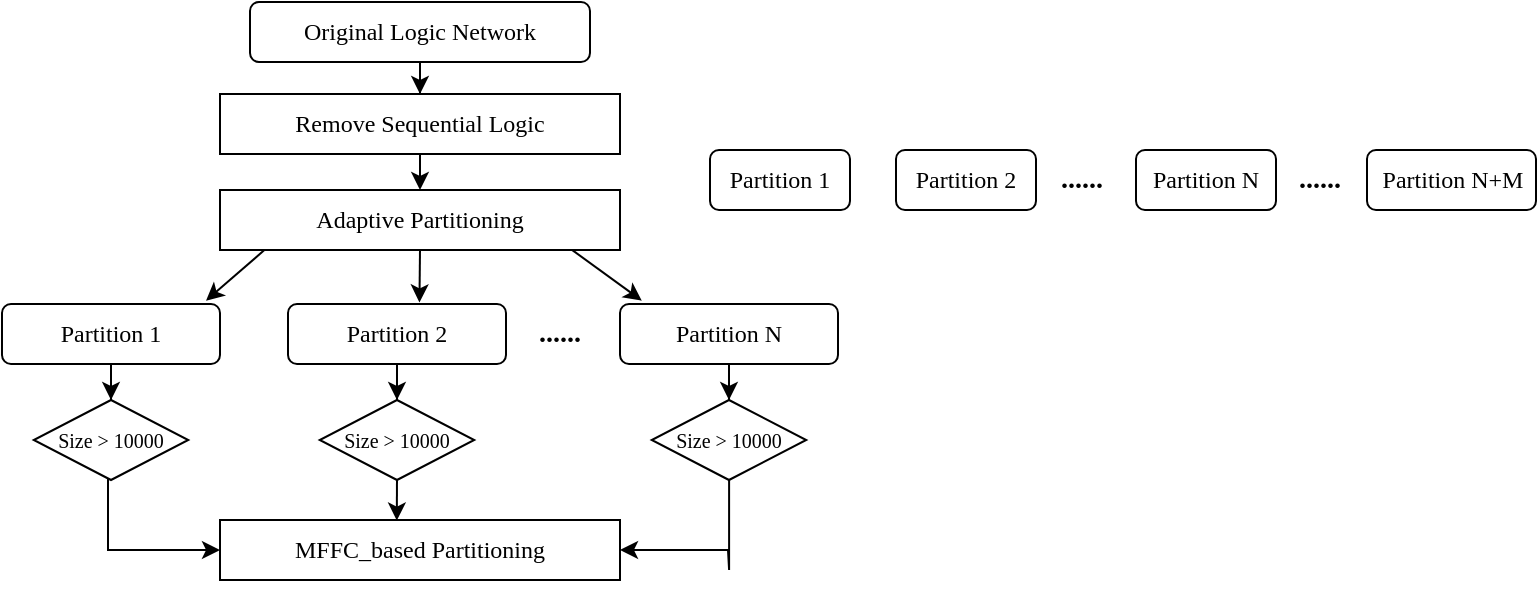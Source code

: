 <mxfile version="23.0.1" type="github">
  <diagram name="第 1 页" id="j_07Ym5FIF2X4ZPxHcAr">
    <mxGraphModel dx="1083" dy="871" grid="1" gridSize="10" guides="1" tooltips="1" connect="1" arrows="1" fold="1" page="1" pageScale="1" pageWidth="291" pageHeight="413" math="0" shadow="0">
      <root>
        <mxCell id="0" />
        <mxCell id="1" parent="0" />
        <mxCell id="RKz9n2dJhe-HLLSOtMHz-3" value="&lt;font face=&quot;Times New Roman&quot;&gt;Adaptive Partitioning&lt;/font&gt;" style="rounded=0;whiteSpace=wrap;html=1;" vertex="1" parent="1">
          <mxGeometry x="46" y="80" width="200" height="30" as="geometry" />
        </mxCell>
        <mxCell id="RKz9n2dJhe-HLLSOtMHz-51" style="edgeStyle=orthogonalEdgeStyle;rounded=0;orthogonalLoop=1;jettySize=auto;html=1;entryX=0.5;entryY=0;entryDx=0;entryDy=0;" edge="1" parent="1" source="RKz9n2dJhe-HLLSOtMHz-4" target="RKz9n2dJhe-HLLSOtMHz-45">
          <mxGeometry relative="1" as="geometry" />
        </mxCell>
        <mxCell id="RKz9n2dJhe-HLLSOtMHz-4" value="&lt;font face=&quot;Times New Roman&quot;&gt;Partition 1&lt;/font&gt;" style="rounded=1;whiteSpace=wrap;html=1;" vertex="1" parent="1">
          <mxGeometry x="-63" y="137" width="109" height="30" as="geometry" />
        </mxCell>
        <mxCell id="RKz9n2dJhe-HLLSOtMHz-52" style="edgeStyle=orthogonalEdgeStyle;rounded=0;orthogonalLoop=1;jettySize=auto;html=1;entryX=0.5;entryY=0;entryDx=0;entryDy=0;" edge="1" parent="1" source="RKz9n2dJhe-HLLSOtMHz-5" target="RKz9n2dJhe-HLLSOtMHz-46">
          <mxGeometry relative="1" as="geometry" />
        </mxCell>
        <mxCell id="RKz9n2dJhe-HLLSOtMHz-5" value="&lt;font face=&quot;Times New Roman&quot;&gt;Partition 2&lt;/font&gt;" style="rounded=1;whiteSpace=wrap;html=1;" vertex="1" parent="1">
          <mxGeometry x="80" y="137" width="109" height="30" as="geometry" />
        </mxCell>
        <mxCell id="RKz9n2dJhe-HLLSOtMHz-6" value="&lt;font size=&quot;1&quot; face=&quot;Times New Roman&quot;&gt;&lt;b style=&quot;font-size: 14px;&quot;&gt;......&lt;/b&gt;&lt;/font&gt;" style="text;html=1;strokeColor=none;fillColor=none;align=center;verticalAlign=middle;whiteSpace=wrap;rounded=0;" vertex="1" parent="1">
          <mxGeometry x="186" y="137" width="60" height="30" as="geometry" />
        </mxCell>
        <mxCell id="RKz9n2dJhe-HLLSOtMHz-53" style="edgeStyle=orthogonalEdgeStyle;rounded=0;orthogonalLoop=1;jettySize=auto;html=1;entryX=0.5;entryY=0;entryDx=0;entryDy=0;" edge="1" parent="1" source="RKz9n2dJhe-HLLSOtMHz-7" target="RKz9n2dJhe-HLLSOtMHz-47">
          <mxGeometry relative="1" as="geometry" />
        </mxCell>
        <mxCell id="RKz9n2dJhe-HLLSOtMHz-7" value="&lt;font face=&quot;Times New Roman&quot;&gt;Partition N&lt;/font&gt;" style="rounded=1;whiteSpace=wrap;html=1;" vertex="1" parent="1">
          <mxGeometry x="246" y="137" width="109" height="30" as="geometry" />
        </mxCell>
        <mxCell id="RKz9n2dJhe-HLLSOtMHz-16" value="" style="endArrow=classic;html=1;rounded=0;exitX=0.111;exitY=1.001;exitDx=0;exitDy=0;exitPerimeter=0;entryX=0.936;entryY=-0.056;entryDx=0;entryDy=0;entryPerimeter=0;" edge="1" parent="1" source="RKz9n2dJhe-HLLSOtMHz-3" target="RKz9n2dJhe-HLLSOtMHz-4">
          <mxGeometry width="50" height="50" relative="1" as="geometry">
            <mxPoint x="46" y="120" as="sourcePoint" />
            <mxPoint x="26" y="140" as="targetPoint" />
          </mxGeometry>
        </mxCell>
        <mxCell id="RKz9n2dJhe-HLLSOtMHz-18" value="" style="endArrow=classic;html=1;rounded=0;exitX=0.5;exitY=1;exitDx=0;exitDy=0;entryX=0.603;entryY=-0.026;entryDx=0;entryDy=0;entryPerimeter=0;" edge="1" parent="1" source="RKz9n2dJhe-HLLSOtMHz-3" target="RKz9n2dJhe-HLLSOtMHz-5">
          <mxGeometry width="50" height="50" relative="1" as="geometry">
            <mxPoint x="120" y="120" as="sourcePoint" />
            <mxPoint x="120" y="140" as="targetPoint" />
          </mxGeometry>
        </mxCell>
        <mxCell id="RKz9n2dJhe-HLLSOtMHz-19" value="" style="endArrow=classic;html=1;rounded=0;exitX=0.88;exitY=0.998;exitDx=0;exitDy=0;exitPerimeter=0;entryX=0.1;entryY=-0.056;entryDx=0;entryDy=0;entryPerimeter=0;" edge="1" parent="1" source="RKz9n2dJhe-HLLSOtMHz-3" target="RKz9n2dJhe-HLLSOtMHz-7">
          <mxGeometry width="50" height="50" relative="1" as="geometry">
            <mxPoint x="230.72" y="120" as="sourcePoint" />
            <mxPoint x="250" y="140" as="targetPoint" />
          </mxGeometry>
        </mxCell>
        <mxCell id="RKz9n2dJhe-HLLSOtMHz-30" style="edgeStyle=orthogonalEdgeStyle;rounded=0;orthogonalLoop=1;jettySize=auto;html=1;" edge="1" parent="1" source="RKz9n2dJhe-HLLSOtMHz-31" target="RKz9n2dJhe-HLLSOtMHz-32">
          <mxGeometry relative="1" as="geometry">
            <mxPoint x="146" y="22" as="targetPoint" />
          </mxGeometry>
        </mxCell>
        <mxCell id="RKz9n2dJhe-HLLSOtMHz-31" value="&lt;font face=&quot;Times New Roman&quot;&gt;Original Logic Network&lt;/font&gt;" style="rounded=1;whiteSpace=wrap;html=1;" vertex="1" parent="1">
          <mxGeometry x="61" y="-14" width="170" height="30" as="geometry" />
        </mxCell>
        <mxCell id="RKz9n2dJhe-HLLSOtMHz-34" style="edgeStyle=orthogonalEdgeStyle;rounded=0;orthogonalLoop=1;jettySize=auto;html=1;entryX=0.5;entryY=0;entryDx=0;entryDy=0;" edge="1" parent="1" source="RKz9n2dJhe-HLLSOtMHz-32" target="RKz9n2dJhe-HLLSOtMHz-3">
          <mxGeometry relative="1" as="geometry">
            <Array as="points">
              <mxPoint x="146" y="80" />
              <mxPoint x="146" y="80" />
            </Array>
          </mxGeometry>
        </mxCell>
        <mxCell id="RKz9n2dJhe-HLLSOtMHz-32" value="&lt;font face=&quot;Times New Roman&quot;&gt;Remove Sequential Logic&lt;/font&gt;" style="rounded=0;whiteSpace=wrap;html=1;" vertex="1" parent="1">
          <mxGeometry x="46" y="32" width="200" height="30" as="geometry" />
        </mxCell>
        <mxCell id="RKz9n2dJhe-HLLSOtMHz-35" value="&lt;font face=&quot;Times New Roman&quot;&gt;MFFC_based Partitioning&lt;/font&gt;" style="rounded=0;whiteSpace=wrap;html=1;" vertex="1" parent="1">
          <mxGeometry x="46" y="245" width="200" height="30" as="geometry" />
        </mxCell>
        <mxCell id="RKz9n2dJhe-HLLSOtMHz-39" value="&lt;font face=&quot;Times New Roman&quot;&gt;Partition 1&lt;/font&gt;" style="rounded=1;whiteSpace=wrap;html=1;" vertex="1" parent="1">
          <mxGeometry x="291" y="60" width="70" height="30" as="geometry" />
        </mxCell>
        <mxCell id="RKz9n2dJhe-HLLSOtMHz-40" value="&lt;font face=&quot;Times New Roman&quot;&gt;Partition 2&lt;/font&gt;" style="rounded=1;whiteSpace=wrap;html=1;" vertex="1" parent="1">
          <mxGeometry x="384" y="60" width="70" height="30" as="geometry" />
        </mxCell>
        <mxCell id="RKz9n2dJhe-HLLSOtMHz-41" value="&lt;font face=&quot;Times New Roman&quot;&gt;Partition N&lt;/font&gt;" style="rounded=1;whiteSpace=wrap;html=1;" vertex="1" parent="1">
          <mxGeometry x="504" y="60" width="70" height="30" as="geometry" />
        </mxCell>
        <mxCell id="RKz9n2dJhe-HLLSOtMHz-42" value="&lt;font size=&quot;1&quot; face=&quot;Times New Roman&quot;&gt;&lt;b style=&quot;font-size: 14px;&quot;&gt;......&lt;/b&gt;&lt;/font&gt;" style="text;html=1;strokeColor=none;fillColor=none;align=center;verticalAlign=middle;whiteSpace=wrap;rounded=0;" vertex="1" parent="1">
          <mxGeometry x="447" y="60" width="60" height="30" as="geometry" />
        </mxCell>
        <mxCell id="RKz9n2dJhe-HLLSOtMHz-43" value="&lt;font size=&quot;1&quot; face=&quot;Times New Roman&quot;&gt;&lt;b style=&quot;font-size: 14px;&quot;&gt;......&lt;/b&gt;&lt;/font&gt;" style="text;html=1;strokeColor=none;fillColor=none;align=center;verticalAlign=middle;whiteSpace=wrap;rounded=0;" vertex="1" parent="1">
          <mxGeometry x="566" y="60" width="60" height="30" as="geometry" />
        </mxCell>
        <mxCell id="RKz9n2dJhe-HLLSOtMHz-44" value="&lt;font face=&quot;Times New Roman&quot;&gt;Partition N+M&lt;/font&gt;" style="rounded=1;whiteSpace=wrap;html=1;" vertex="1" parent="1">
          <mxGeometry x="619.5" y="60" width="84.5" height="30" as="geometry" />
        </mxCell>
        <mxCell id="RKz9n2dJhe-HLLSOtMHz-48" style="edgeStyle=orthogonalEdgeStyle;rounded=0;orthogonalLoop=1;jettySize=auto;html=1;entryX=0;entryY=0.5;entryDx=0;entryDy=0;" edge="1" parent="1" source="RKz9n2dJhe-HLLSOtMHz-45" target="RKz9n2dJhe-HLLSOtMHz-35">
          <mxGeometry relative="1" as="geometry">
            <Array as="points">
              <mxPoint x="-10" y="260" />
            </Array>
          </mxGeometry>
        </mxCell>
        <mxCell id="RKz9n2dJhe-HLLSOtMHz-45" value="&lt;font face=&quot;Times New Roman&quot; style=&quot;font-size: 10px;&quot;&gt;Size &amp;gt; 10000&lt;/font&gt;" style="rhombus;whiteSpace=wrap;html=1;" vertex="1" parent="1">
          <mxGeometry x="-47.12" y="185" width="77.25" height="40" as="geometry" />
        </mxCell>
        <mxCell id="RKz9n2dJhe-HLLSOtMHz-46" value="&lt;font face=&quot;Times New Roman&quot; style=&quot;font-size: 10px;&quot;&gt;Size &amp;gt; 10000&lt;/font&gt;" style="rhombus;whiteSpace=wrap;html=1;" vertex="1" parent="1">
          <mxGeometry x="95.87" y="185" width="77.25" height="40" as="geometry" />
        </mxCell>
        <mxCell id="RKz9n2dJhe-HLLSOtMHz-50" style="edgeStyle=orthogonalEdgeStyle;rounded=0;orthogonalLoop=1;jettySize=auto;html=1;entryX=1;entryY=0.5;entryDx=0;entryDy=0;" edge="1" parent="1" source="RKz9n2dJhe-HLLSOtMHz-47" target="RKz9n2dJhe-HLLSOtMHz-35">
          <mxGeometry relative="1" as="geometry">
            <Array as="points">
              <mxPoint x="301" y="270" />
              <mxPoint x="300" y="270" />
              <mxPoint x="300" y="260" />
            </Array>
          </mxGeometry>
        </mxCell>
        <mxCell id="RKz9n2dJhe-HLLSOtMHz-47" value="&lt;font face=&quot;Times New Roman&quot; style=&quot;font-size: 10px;&quot;&gt;Size &amp;gt; 10000&lt;/font&gt;" style="rhombus;whiteSpace=wrap;html=1;" vertex="1" parent="1">
          <mxGeometry x="261.87" y="185" width="77.25" height="40" as="geometry" />
        </mxCell>
        <mxCell id="RKz9n2dJhe-HLLSOtMHz-55" style="edgeStyle=orthogonalEdgeStyle;rounded=0;orthogonalLoop=1;jettySize=auto;html=1;exitX=0.5;exitY=1;exitDx=0;exitDy=0;entryX=0.442;entryY=0.009;entryDx=0;entryDy=0;entryPerimeter=0;" edge="1" parent="1" source="RKz9n2dJhe-HLLSOtMHz-46" target="RKz9n2dJhe-HLLSOtMHz-35">
          <mxGeometry relative="1" as="geometry">
            <mxPoint x="135" y="230" as="sourcePoint" />
            <mxPoint x="135" y="240" as="targetPoint" />
          </mxGeometry>
        </mxCell>
      </root>
    </mxGraphModel>
  </diagram>
</mxfile>
